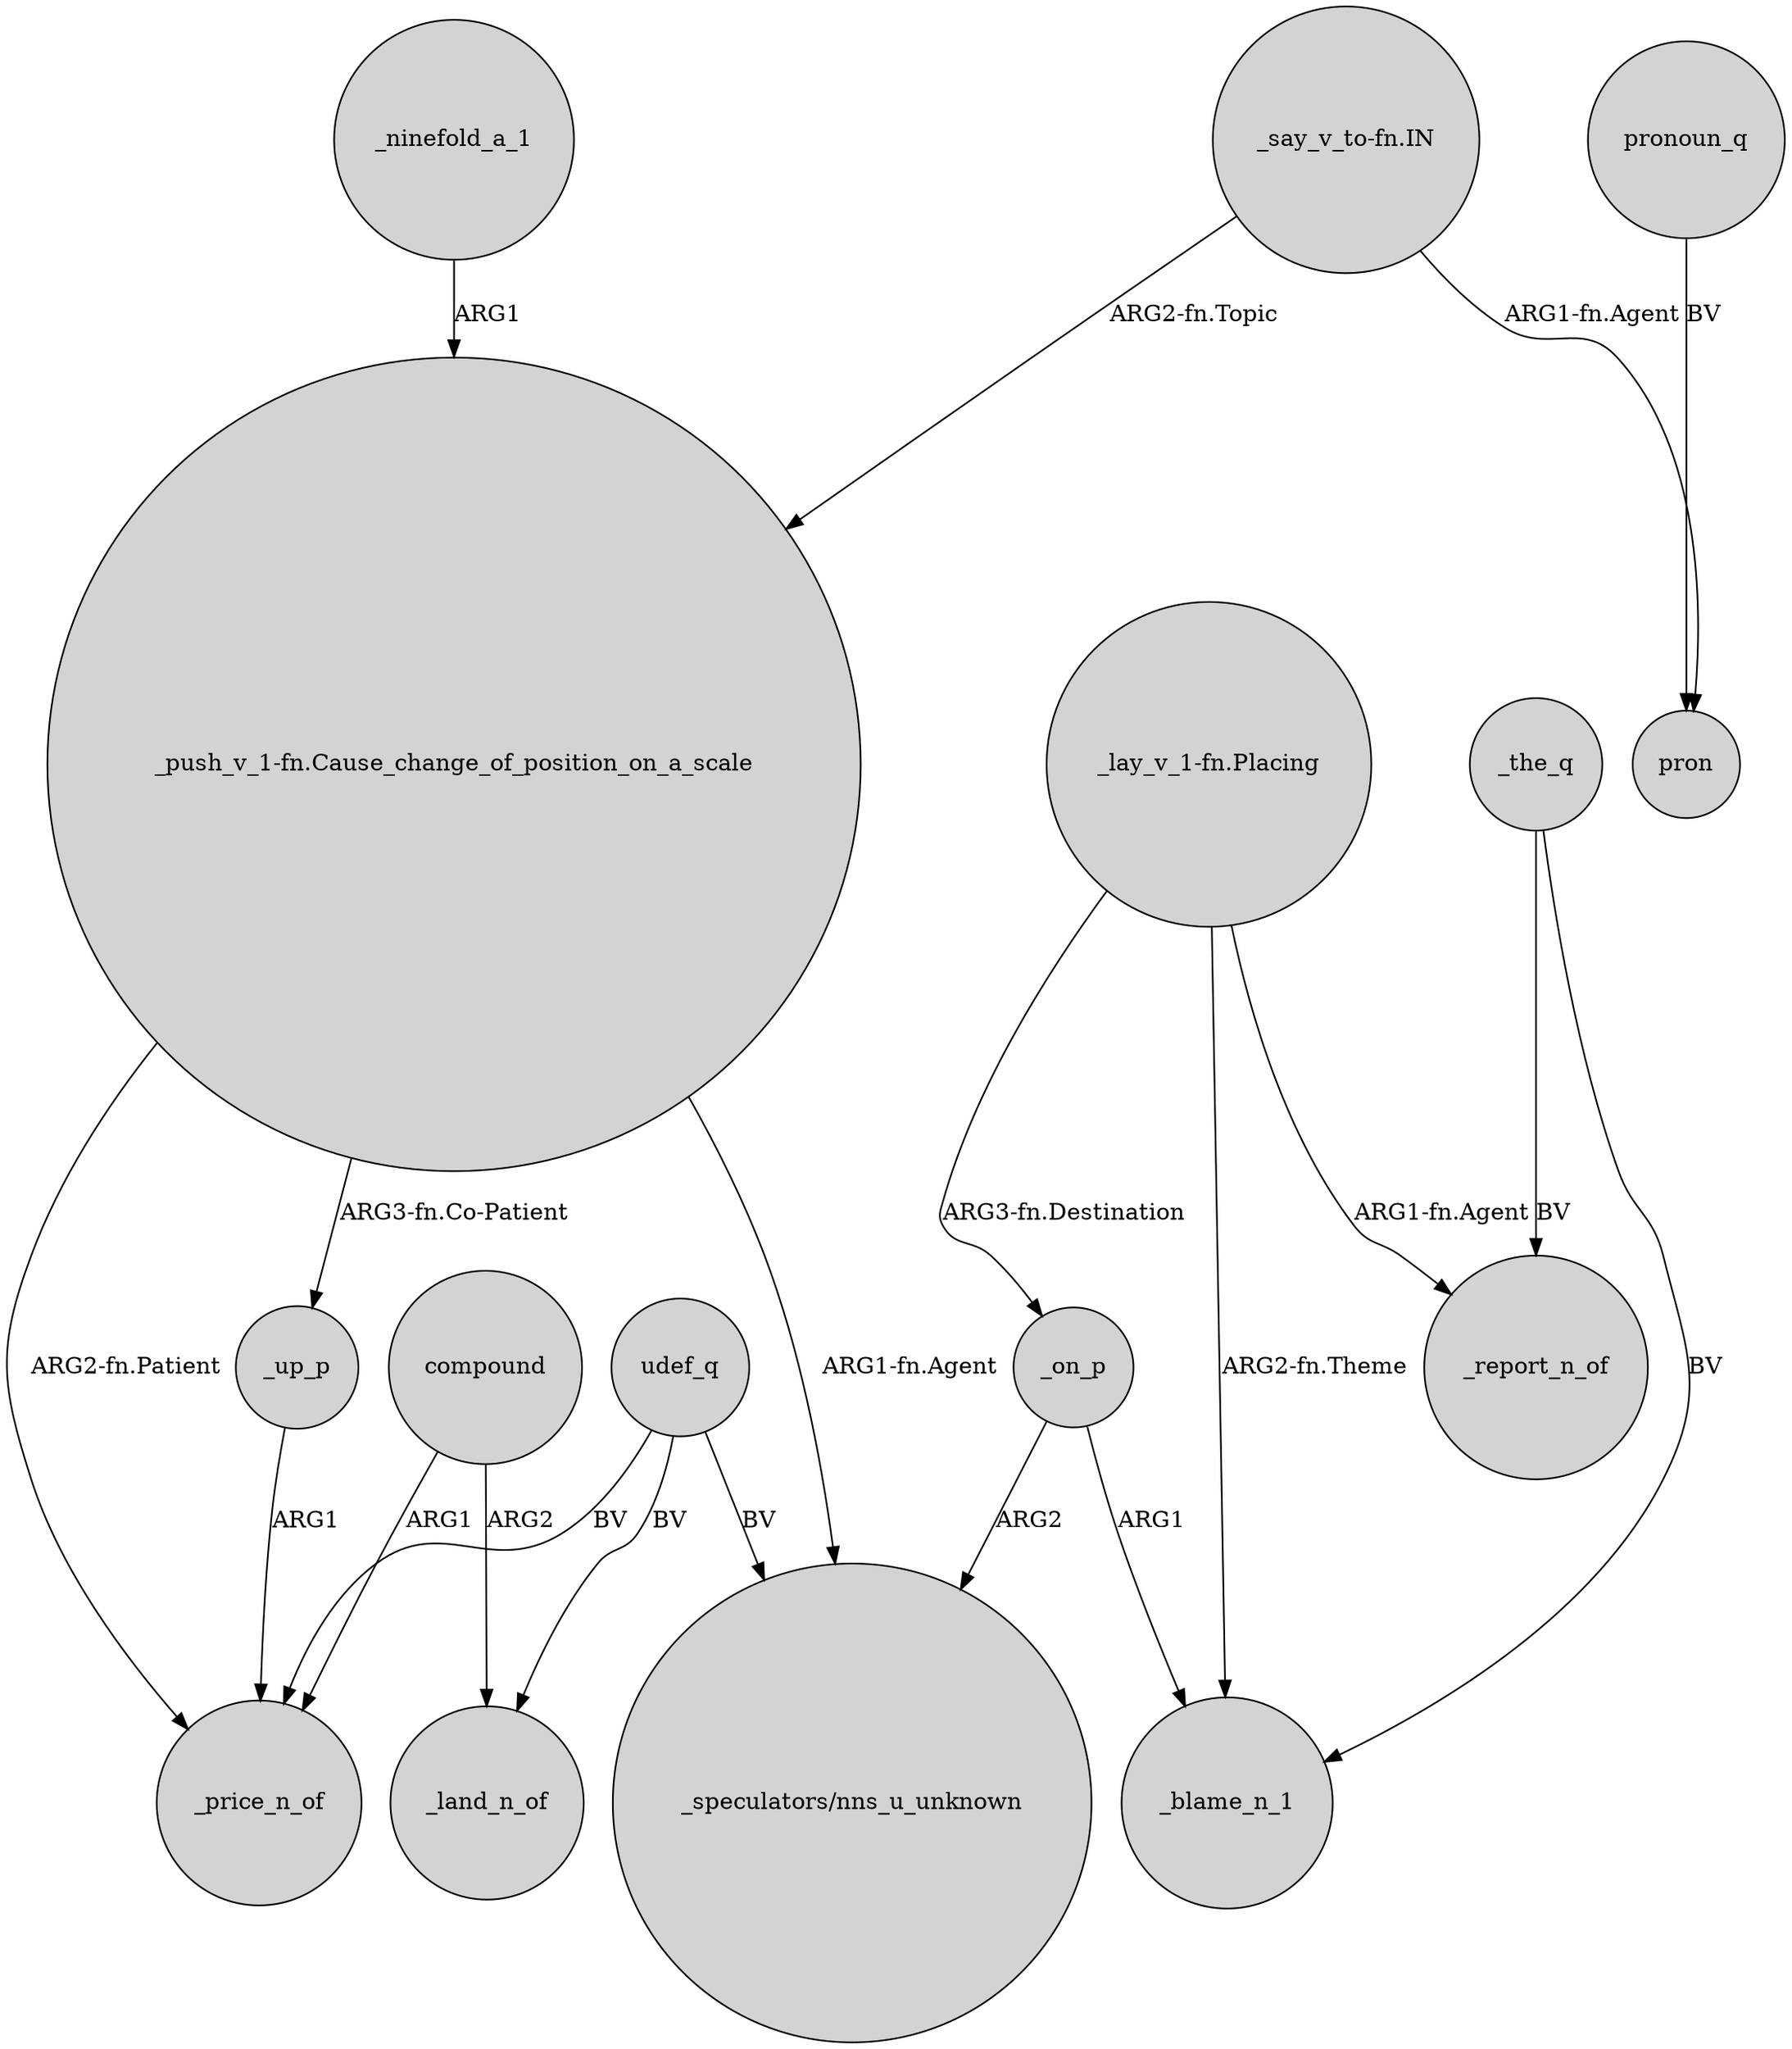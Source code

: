 digraph {
	node [shape=circle style=filled]
	_ninefold_a_1 -> "_push_v_1-fn.Cause_change_of_position_on_a_scale" [label=ARG1]
	_on_p -> _blame_n_1 [label=ARG1]
	_up_p -> _price_n_of [label=ARG1]
	udef_q -> _price_n_of [label=BV]
	"_push_v_1-fn.Cause_change_of_position_on_a_scale" -> "_speculators/nns_u_unknown" [label="ARG1-fn.Agent"]
	"_push_v_1-fn.Cause_change_of_position_on_a_scale" -> _up_p [label="ARG3-fn.Co-Patient"]
	udef_q -> _land_n_of [label=BV]
	"_push_v_1-fn.Cause_change_of_position_on_a_scale" -> _price_n_of [label="ARG2-fn.Patient"]
	pronoun_q -> pron [label=BV]
	compound -> _land_n_of [label=ARG2]
	"_lay_v_1-fn.Placing" -> _blame_n_1 [label="ARG2-fn.Theme"]
	_the_q -> _report_n_of [label=BV]
	_on_p -> "_speculators/nns_u_unknown" [label=ARG2]
	"_lay_v_1-fn.Placing" -> _on_p [label="ARG3-fn.Destination"]
	_the_q -> _blame_n_1 [label=BV]
	"_say_v_to-fn.IN" -> pron [label="ARG1-fn.Agent"]
	"_say_v_to-fn.IN" -> "_push_v_1-fn.Cause_change_of_position_on_a_scale" [label="ARG2-fn.Topic"]
	udef_q -> "_speculators/nns_u_unknown" [label=BV]
	compound -> _price_n_of [label=ARG1]
	"_lay_v_1-fn.Placing" -> _report_n_of [label="ARG1-fn.Agent"]
}
